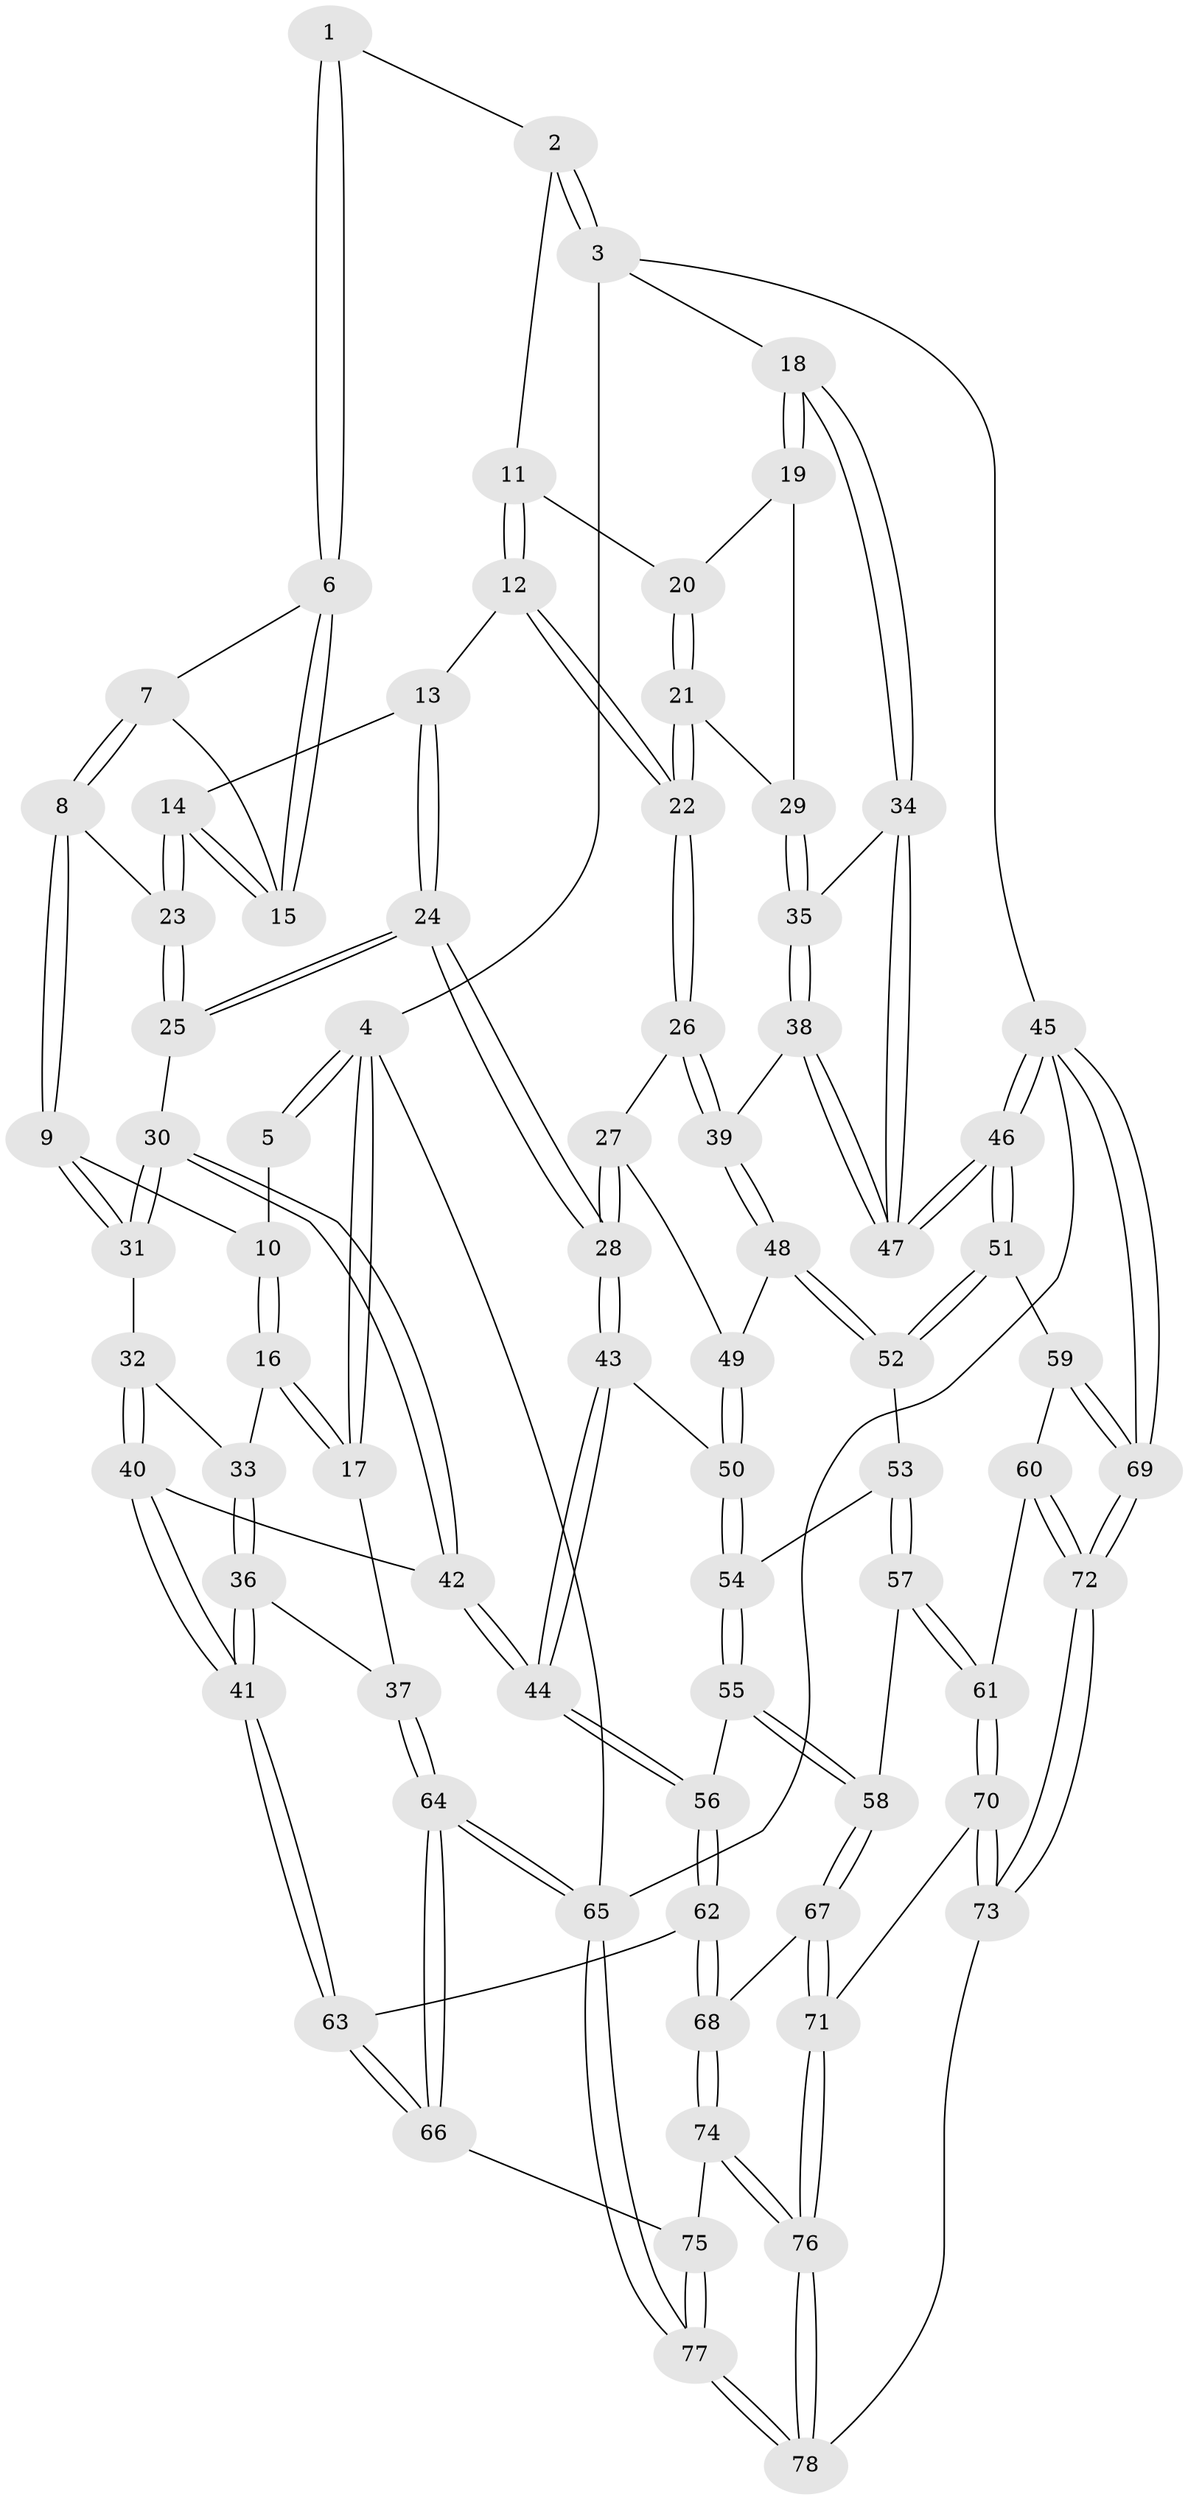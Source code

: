 // coarse degree distribution, {5: 0.2608695652173913, 8: 0.043478260869565216, 4: 0.30434782608695654, 2: 0.17391304347826086, 3: 0.17391304347826086, 6: 0.043478260869565216}
// Generated by graph-tools (version 1.1) at 2025/21/03/04/25 18:21:08]
// undirected, 78 vertices, 192 edges
graph export_dot {
graph [start="1"]
  node [color=gray90,style=filled];
  1 [pos="+0.4668717206931908+0"];
  2 [pos="+0.898651682956896+0"];
  3 [pos="+1+0"];
  4 [pos="+0+0"];
  5 [pos="+0.14202369622982935+0"];
  6 [pos="+0.48096513222991355+0"];
  7 [pos="+0.2978631214995212+0.14504256924809902"];
  8 [pos="+0.25261191660562005+0.1882888898285382"];
  9 [pos="+0.24111148490013293+0.191221223143517"];
  10 [pos="+0.17937950601550648+0.02975318078891054"];
  11 [pos="+0.7406151421205034+0.11448543918800574"];
  12 [pos="+0.7185455419087727+0.13596532477581996"];
  13 [pos="+0.6237977700496471+0.11020955176584217"];
  14 [pos="+0.5226477446227452+0.05125889186699868"];
  15 [pos="+0.5184428476829256+0.03757433608278964"];
  16 [pos="+0.015051936189134918+0.2245822815418785"];
  17 [pos="+0+0.2447160041307215"];
  18 [pos="+1+0"];
  19 [pos="+1+0.012360640408258558"];
  20 [pos="+0.9073417286247183+0.10722523253644917"];
  21 [pos="+0.7993688401589915+0.24513567607373174"];
  22 [pos="+0.7667190732699534+0.2529065077763786"];
  23 [pos="+0.4672774135362103+0.18817425154163298"];
  24 [pos="+0.6124021078378278+0.37899385510872363"];
  25 [pos="+0.47683434172410755+0.289744248779922"];
  26 [pos="+0.7641202138166154+0.25949297994614695"];
  27 [pos="+0.6639917761532294+0.36761501645963063"];
  28 [pos="+0.6271009514416706+0.3935797695743883"];
  29 [pos="+0.9023937201926553+0.2553811217347347"];
  30 [pos="+0.4121265185845769+0.32942473463141436"];
  31 [pos="+0.23182363882488827+0.2181248827005886"];
  32 [pos="+0.22637323672601914+0.22511347716723504"];
  33 [pos="+0.12083386464682032+0.25041775985723996"];
  34 [pos="+1+0"];
  35 [pos="+0.935801930478325+0.3291589942846127"];
  36 [pos="+0.1093153816036225+0.4987059118933511"];
  37 [pos="+0+0.46102678488263166"];
  38 [pos="+0.9402041177930198+0.4029436143443247"];
  39 [pos="+0.9012529892038174+0.41410087062988743"];
  40 [pos="+0.24804071773435368+0.4829423732587952"];
  41 [pos="+0.20005596634976588+0.5348228497801676"];
  42 [pos="+0.3285776183227303+0.4514494519642315"];
  43 [pos="+0.6254614350977445+0.44422539955239926"];
  44 [pos="+0.5464797726337319+0.5302761436833157"];
  45 [pos="+1+1"];
  46 [pos="+1+0.5527911638021733"];
  47 [pos="+1+0.506402684404592"];
  48 [pos="+0.893368393887384+0.420755042274347"];
  49 [pos="+0.8890463922162268+0.4211833120558689"];
  50 [pos="+0.7049065222936847+0.5003549994938036"];
  51 [pos="+0.9499328119948195+0.6393562555939808"];
  52 [pos="+0.8627335284414499+0.5379291066602241"];
  53 [pos="+0.7548852102069372+0.5517862117151434"];
  54 [pos="+0.7291656781299752+0.5310326624869152"];
  55 [pos="+0.6620737064321063+0.66116548611376"];
  56 [pos="+0.5409111978845194+0.5626885358290826"];
  57 [pos="+0.785366265115866+0.6939214622022992"];
  58 [pos="+0.6835819677994865+0.7020605415424386"];
  59 [pos="+0.9177124501838932+0.6735730601363188"];
  60 [pos="+0.8844630442038631+0.7036337738163999"];
  61 [pos="+0.829220132123805+0.7227144542579359"];
  62 [pos="+0.445352133259813+0.730300901081312"];
  63 [pos="+0.23204073676981277+0.6664831461930887"];
  64 [pos="+0+1"];
  65 [pos="+0+1"];
  66 [pos="+0.14269299542803865+0.8006649517171668"];
  67 [pos="+0.6027928127062157+0.7910074374673012"];
  68 [pos="+0.4785011769646218+0.7848327873128005"];
  69 [pos="+1+1"];
  70 [pos="+0.7875936945090373+0.898695589527062"];
  71 [pos="+0.6927948435100824+0.8719627295469987"];
  72 [pos="+1+1"];
  73 [pos="+1+1"];
  74 [pos="+0.4393522790153088+0.9808840071444442"];
  75 [pos="+0.25045560586354537+0.9030644521804212"];
  76 [pos="+0.46994722711401365+1"];
  77 [pos="+0.14101882003155802+1"];
  78 [pos="+0.47389410139120464+1"];
  1 -- 2;
  1 -- 6;
  1 -- 6;
  2 -- 3;
  2 -- 3;
  2 -- 11;
  3 -- 4;
  3 -- 18;
  3 -- 45;
  4 -- 5;
  4 -- 5;
  4 -- 17;
  4 -- 17;
  4 -- 65;
  5 -- 10;
  6 -- 7;
  6 -- 15;
  6 -- 15;
  7 -- 8;
  7 -- 8;
  7 -- 15;
  8 -- 9;
  8 -- 9;
  8 -- 23;
  9 -- 10;
  9 -- 31;
  9 -- 31;
  10 -- 16;
  10 -- 16;
  11 -- 12;
  11 -- 12;
  11 -- 20;
  12 -- 13;
  12 -- 22;
  12 -- 22;
  13 -- 14;
  13 -- 24;
  13 -- 24;
  14 -- 15;
  14 -- 15;
  14 -- 23;
  14 -- 23;
  16 -- 17;
  16 -- 17;
  16 -- 33;
  17 -- 37;
  18 -- 19;
  18 -- 19;
  18 -- 34;
  18 -- 34;
  19 -- 20;
  19 -- 29;
  20 -- 21;
  20 -- 21;
  21 -- 22;
  21 -- 22;
  21 -- 29;
  22 -- 26;
  22 -- 26;
  23 -- 25;
  23 -- 25;
  24 -- 25;
  24 -- 25;
  24 -- 28;
  24 -- 28;
  25 -- 30;
  26 -- 27;
  26 -- 39;
  26 -- 39;
  27 -- 28;
  27 -- 28;
  27 -- 49;
  28 -- 43;
  28 -- 43;
  29 -- 35;
  29 -- 35;
  30 -- 31;
  30 -- 31;
  30 -- 42;
  30 -- 42;
  31 -- 32;
  32 -- 33;
  32 -- 40;
  32 -- 40;
  33 -- 36;
  33 -- 36;
  34 -- 35;
  34 -- 47;
  34 -- 47;
  35 -- 38;
  35 -- 38;
  36 -- 37;
  36 -- 41;
  36 -- 41;
  37 -- 64;
  37 -- 64;
  38 -- 39;
  38 -- 47;
  38 -- 47;
  39 -- 48;
  39 -- 48;
  40 -- 41;
  40 -- 41;
  40 -- 42;
  41 -- 63;
  41 -- 63;
  42 -- 44;
  42 -- 44;
  43 -- 44;
  43 -- 44;
  43 -- 50;
  44 -- 56;
  44 -- 56;
  45 -- 46;
  45 -- 46;
  45 -- 69;
  45 -- 69;
  45 -- 65;
  46 -- 47;
  46 -- 47;
  46 -- 51;
  46 -- 51;
  48 -- 49;
  48 -- 52;
  48 -- 52;
  49 -- 50;
  49 -- 50;
  50 -- 54;
  50 -- 54;
  51 -- 52;
  51 -- 52;
  51 -- 59;
  52 -- 53;
  53 -- 54;
  53 -- 57;
  53 -- 57;
  54 -- 55;
  54 -- 55;
  55 -- 56;
  55 -- 58;
  55 -- 58;
  56 -- 62;
  56 -- 62;
  57 -- 58;
  57 -- 61;
  57 -- 61;
  58 -- 67;
  58 -- 67;
  59 -- 60;
  59 -- 69;
  59 -- 69;
  60 -- 61;
  60 -- 72;
  60 -- 72;
  61 -- 70;
  61 -- 70;
  62 -- 63;
  62 -- 68;
  62 -- 68;
  63 -- 66;
  63 -- 66;
  64 -- 65;
  64 -- 65;
  64 -- 66;
  64 -- 66;
  65 -- 77;
  65 -- 77;
  66 -- 75;
  67 -- 68;
  67 -- 71;
  67 -- 71;
  68 -- 74;
  68 -- 74;
  69 -- 72;
  69 -- 72;
  70 -- 71;
  70 -- 73;
  70 -- 73;
  71 -- 76;
  71 -- 76;
  72 -- 73;
  72 -- 73;
  73 -- 78;
  74 -- 75;
  74 -- 76;
  74 -- 76;
  75 -- 77;
  75 -- 77;
  76 -- 78;
  76 -- 78;
  77 -- 78;
  77 -- 78;
}
